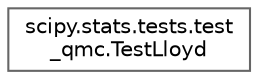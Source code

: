 digraph "Graphical Class Hierarchy"
{
 // LATEX_PDF_SIZE
  bgcolor="transparent";
  edge [fontname=Helvetica,fontsize=10,labelfontname=Helvetica,labelfontsize=10];
  node [fontname=Helvetica,fontsize=10,shape=box,height=0.2,width=0.4];
  rankdir="LR";
  Node0 [id="Node000000",label="scipy.stats.tests.test\l_qmc.TestLloyd",height=0.2,width=0.4,color="grey40", fillcolor="white", style="filled",URL="$d2/dc3/classscipy_1_1stats_1_1tests_1_1test__qmc_1_1TestLloyd.html",tooltip=" "];
}
